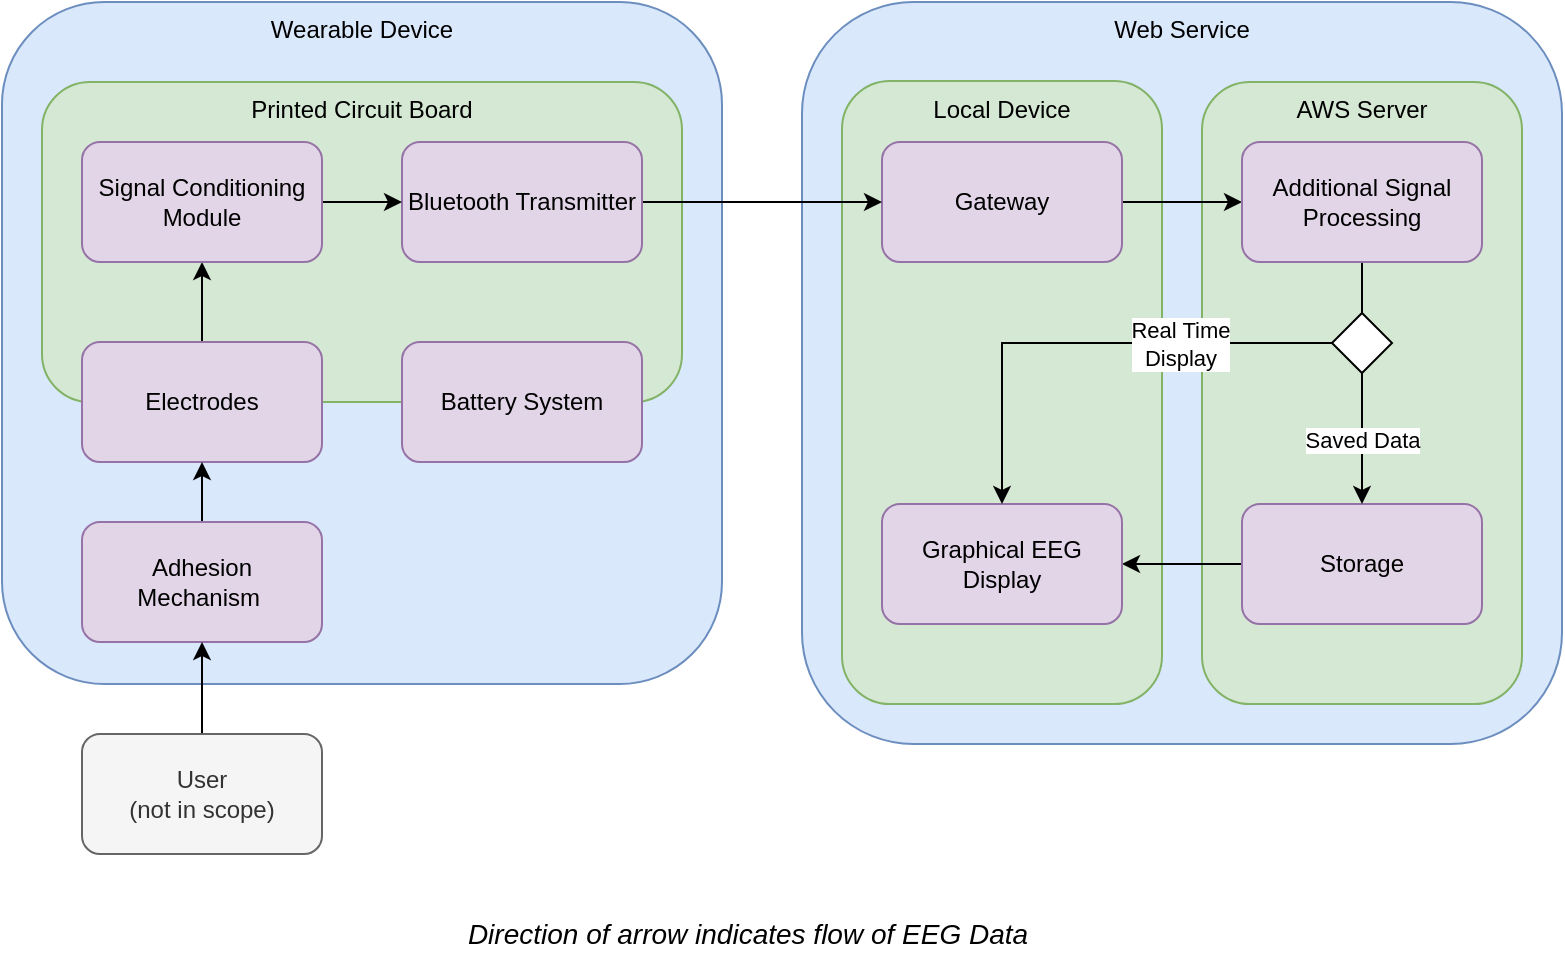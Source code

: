 <mxfile version="22.1.3" type="github">
  <diagram name="Page-1" id="90a13364-a465-7bf4-72fc-28e22215d7a0">
    <mxGraphModel dx="1167" dy="638" grid="0" gridSize="10" guides="1" tooltips="1" connect="1" arrows="1" fold="1" page="1" pageScale="1.5" pageWidth="1169" pageHeight="826" background="none" math="0" shadow="0">
      <root>
        <mxCell id="0" style=";html=1;" />
        <mxCell id="1" style=";html=1;" parent="0" />
        <mxCell id="5r-JWKK5CV_Yb31bxAMr-4" value="Web Service" style="rounded=1;whiteSpace=wrap;html=1;verticalAlign=top;fillColor=#dae8fc;strokeColor=#6c8ebf;" parent="1" vertex="1">
          <mxGeometry x="887" y="379" width="380" height="371" as="geometry" />
        </mxCell>
        <mxCell id="s0mcBkMtOpM20F1sE7we-36" value="Local Device" style="rounded=1;whiteSpace=wrap;html=1;verticalAlign=top;fillColor=#d5e8d4;strokeColor=#82b366;" parent="1" vertex="1">
          <mxGeometry x="907" y="418.5" width="160" height="311.5" as="geometry" />
        </mxCell>
        <mxCell id="s0mcBkMtOpM20F1sE7we-3" value="AWS Server" style="rounded=1;whiteSpace=wrap;html=1;verticalAlign=top;fillColor=#d5e8d4;strokeColor=#82b366;" parent="1" vertex="1">
          <mxGeometry x="1087" y="419" width="160" height="311" as="geometry" />
        </mxCell>
        <mxCell id="5r-JWKK5CV_Yb31bxAMr-5" value="Wearable Device" style="rounded=1;whiteSpace=wrap;html=1;verticalAlign=top;fillColor=#dae8fc;strokeColor=#6c8ebf;" parent="1" vertex="1">
          <mxGeometry x="487" y="379" width="360" height="341" as="geometry" />
        </mxCell>
        <mxCell id="s0mcBkMtOpM20F1sE7we-46" style="edgeStyle=orthogonalEdgeStyle;rounded=0;orthogonalLoop=1;jettySize=auto;html=1;exitX=1;exitY=0.5;exitDx=0;exitDy=0;" parent="1" source="5r-JWKK5CV_Yb31bxAMr-7" target="s0mcBkMtOpM20F1sE7we-7" edge="1">
          <mxGeometry relative="1" as="geometry" />
        </mxCell>
        <mxCell id="5r-JWKK5CV_Yb31bxAMr-7" value="Gateway" style="rounded=1;whiteSpace=wrap;html=1;fillColor=#e1d5e7;strokeColor=#9673a6;" parent="1" vertex="1">
          <mxGeometry x="927" y="449" width="120" height="60" as="geometry" />
        </mxCell>
        <mxCell id="5r-JWKK5CV_Yb31bxAMr-10" value="Printed Circuit Board" style="rounded=1;whiteSpace=wrap;html=1;verticalAlign=top;fillColor=#d5e8d4;strokeColor=#82b366;" parent="1" vertex="1">
          <mxGeometry x="507" y="419" width="320" height="160" as="geometry" />
        </mxCell>
        <mxCell id="1qzy-Yd8pGGh6T-r17fT-1" style="edgeStyle=orthogonalEdgeStyle;rounded=0;orthogonalLoop=1;jettySize=auto;html=1;exitX=1;exitY=0.5;exitDx=0;exitDy=0;entryX=0;entryY=0.5;entryDx=0;entryDy=0;" edge="1" parent="1" source="5r-JWKK5CV_Yb31bxAMr-12" target="5r-JWKK5CV_Yb31bxAMr-7">
          <mxGeometry relative="1" as="geometry" />
        </mxCell>
        <mxCell id="5r-JWKK5CV_Yb31bxAMr-12" value="Bluetooth Transmitter" style="rounded=1;whiteSpace=wrap;html=1;fillColor=#e1d5e7;strokeColor=#9673a6;" parent="1" vertex="1">
          <mxGeometry x="687" y="449" width="120" height="60" as="geometry" />
        </mxCell>
        <mxCell id="5r-JWKK5CV_Yb31bxAMr-14" style="edgeStyle=orthogonalEdgeStyle;rounded=0;orthogonalLoop=1;jettySize=auto;html=1;exitX=0.5;exitY=1;exitDx=0;exitDy=0;" parent="1" source="5r-JWKK5CV_Yb31bxAMr-4" target="5r-JWKK5CV_Yb31bxAMr-4" edge="1">
          <mxGeometry relative="1" as="geometry" />
        </mxCell>
        <mxCell id="5r-JWKK5CV_Yb31bxAMr-27" style="edgeStyle=orthogonalEdgeStyle;rounded=0;orthogonalLoop=1;jettySize=auto;html=1;exitX=0.5;exitY=0;exitDx=0;exitDy=0;entryX=0.5;entryY=1;entryDx=0;entryDy=0;" parent="1" source="5r-JWKK5CV_Yb31bxAMr-16" target="5r-JWKK5CV_Yb31bxAMr-21" edge="1">
          <mxGeometry relative="1" as="geometry" />
        </mxCell>
        <mxCell id="5r-JWKK5CV_Yb31bxAMr-16" value="Electrodes" style="rounded=1;whiteSpace=wrap;html=1;fillColor=#e1d5e7;strokeColor=#9673a6;" parent="1" vertex="1">
          <mxGeometry x="527" y="549" width="120" height="60" as="geometry" />
        </mxCell>
        <mxCell id="5r-JWKK5CV_Yb31bxAMr-26" style="edgeStyle=orthogonalEdgeStyle;rounded=0;orthogonalLoop=1;jettySize=auto;html=1;exitX=0.5;exitY=0;exitDx=0;exitDy=0;" parent="1" source="5r-JWKK5CV_Yb31bxAMr-19" target="5r-JWKK5CV_Yb31bxAMr-16" edge="1">
          <mxGeometry relative="1" as="geometry" />
        </mxCell>
        <mxCell id="5r-JWKK5CV_Yb31bxAMr-19" value="Adhesion Mechanism&amp;nbsp;" style="rounded=1;whiteSpace=wrap;html=1;fillColor=#e1d5e7;strokeColor=#9673a6;" parent="1" vertex="1">
          <mxGeometry x="527" y="639" width="120" height="60" as="geometry" />
        </mxCell>
        <mxCell id="5r-JWKK5CV_Yb31bxAMr-20" value="Battery System" style="rounded=1;whiteSpace=wrap;html=1;fillColor=#e1d5e7;strokeColor=#9673a6;" parent="1" vertex="1">
          <mxGeometry x="687" y="549" width="120" height="60" as="geometry" />
        </mxCell>
        <mxCell id="s0mcBkMtOpM20F1sE7we-5" style="edgeStyle=orthogonalEdgeStyle;rounded=0;orthogonalLoop=1;jettySize=auto;html=1;exitX=1;exitY=0.5;exitDx=0;exitDy=0;entryX=0;entryY=0.5;entryDx=0;entryDy=0;" parent="1" source="5r-JWKK5CV_Yb31bxAMr-21" target="5r-JWKK5CV_Yb31bxAMr-12" edge="1">
          <mxGeometry relative="1" as="geometry" />
        </mxCell>
        <mxCell id="5r-JWKK5CV_Yb31bxAMr-21" value="Signal Conditioning Module" style="rounded=1;whiteSpace=wrap;html=1;fillColor=#e1d5e7;strokeColor=#9673a6;" parent="1" vertex="1">
          <mxGeometry x="527" y="449" width="120" height="60" as="geometry" />
        </mxCell>
        <mxCell id="5r-JWKK5CV_Yb31bxAMr-22" value="&lt;i&gt;&lt;font style=&quot;font-size: 14px;&quot;&gt;Direction of arrow indicates flow of EEG Data&lt;/font&gt;&lt;/i&gt;" style="text;html=1;strokeColor=none;fillColor=none;align=center;verticalAlign=middle;whiteSpace=wrap;rounded=0;" parent="1" vertex="1">
          <mxGeometry x="707" y="830" width="306" height="30" as="geometry" />
        </mxCell>
        <mxCell id="s0mcBkMtOpM20F1sE7we-47" style="edgeStyle=orthogonalEdgeStyle;rounded=0;orthogonalLoop=1;jettySize=auto;html=1;exitX=0.5;exitY=1;exitDx=0;exitDy=0;entryX=0.5;entryY=0;entryDx=0;entryDy=0;endArrow=none;endFill=0;" parent="1" source="s0mcBkMtOpM20F1sE7we-7" target="s0mcBkMtOpM20F1sE7we-40" edge="1">
          <mxGeometry relative="1" as="geometry" />
        </mxCell>
        <mxCell id="s0mcBkMtOpM20F1sE7we-7" value="Additional Signal Processing" style="rounded=1;whiteSpace=wrap;html=1;fillColor=#e1d5e7;strokeColor=#9673a6;" parent="1" vertex="1">
          <mxGeometry x="1107" y="449" width="120" height="60" as="geometry" />
        </mxCell>
        <mxCell id="s0mcBkMtOpM20F1sE7we-35" style="edgeStyle=orthogonalEdgeStyle;rounded=0;orthogonalLoop=1;jettySize=auto;html=1;exitX=0.5;exitY=0;exitDx=0;exitDy=0;entryX=0.5;entryY=1;entryDx=0;entryDy=0;" parent="1" source="s0mcBkMtOpM20F1sE7we-11" target="5r-JWKK5CV_Yb31bxAMr-19" edge="1">
          <mxGeometry relative="1" as="geometry" />
        </mxCell>
        <mxCell id="s0mcBkMtOpM20F1sE7we-11" value="User &lt;br&gt;(not in scope)" style="rounded=1;whiteSpace=wrap;html=1;fillColor=#f5f5f5;fontColor=#333333;strokeColor=#666666;" parent="1" vertex="1">
          <mxGeometry x="527" y="745" width="120" height="60" as="geometry" />
        </mxCell>
        <mxCell id="s0mcBkMtOpM20F1sE7we-53" style="edgeStyle=orthogonalEdgeStyle;rounded=0;orthogonalLoop=1;jettySize=auto;html=1;exitX=0;exitY=0.5;exitDx=0;exitDy=0;entryX=1;entryY=0.5;entryDx=0;entryDy=0;" parent="1" source="s0mcBkMtOpM20F1sE7we-18" target="s0mcBkMtOpM20F1sE7we-20" edge="1">
          <mxGeometry relative="1" as="geometry" />
        </mxCell>
        <mxCell id="s0mcBkMtOpM20F1sE7we-18" value="Storage" style="rounded=1;whiteSpace=wrap;html=1;fillColor=#e1d5e7;strokeColor=#9673a6;" parent="1" vertex="1">
          <mxGeometry x="1107" y="630" width="120" height="60" as="geometry" />
        </mxCell>
        <mxCell id="s0mcBkMtOpM20F1sE7we-20" value="Graphical EEG Display" style="rounded=1;whiteSpace=wrap;html=1;fillColor=#e1d5e7;strokeColor=#9673a6;" parent="1" vertex="1">
          <mxGeometry x="927" y="630" width="120" height="60" as="geometry" />
        </mxCell>
        <mxCell id="s0mcBkMtOpM20F1sE7we-44" value="Saved Data" style="edgeStyle=orthogonalEdgeStyle;rounded=0;orthogonalLoop=1;jettySize=auto;html=1;exitX=0.5;exitY=1;exitDx=0;exitDy=0;entryX=0.5;entryY=0;entryDx=0;entryDy=0;" parent="1" source="s0mcBkMtOpM20F1sE7we-40" target="s0mcBkMtOpM20F1sE7we-18" edge="1">
          <mxGeometry relative="1" as="geometry" />
        </mxCell>
        <mxCell id="s0mcBkMtOpM20F1sE7we-51" value="Real Time &lt;br&gt;Display" style="edgeStyle=orthogonalEdgeStyle;rounded=0;orthogonalLoop=1;jettySize=auto;html=1;exitX=0;exitY=0.5;exitDx=0;exitDy=0;entryX=0.5;entryY=0;entryDx=0;entryDy=0;" parent="1" source="s0mcBkMtOpM20F1sE7we-40" target="s0mcBkMtOpM20F1sE7we-20" edge="1">
          <mxGeometry x="-0.381" relative="1" as="geometry">
            <mxPoint as="offset" />
          </mxGeometry>
        </mxCell>
        <mxCell id="s0mcBkMtOpM20F1sE7we-40" value="" style="rhombus;whiteSpace=wrap;html=1;" parent="1" vertex="1">
          <mxGeometry x="1152" y="534.5" width="30" height="30" as="geometry" />
        </mxCell>
      </root>
    </mxGraphModel>
  </diagram>
</mxfile>

